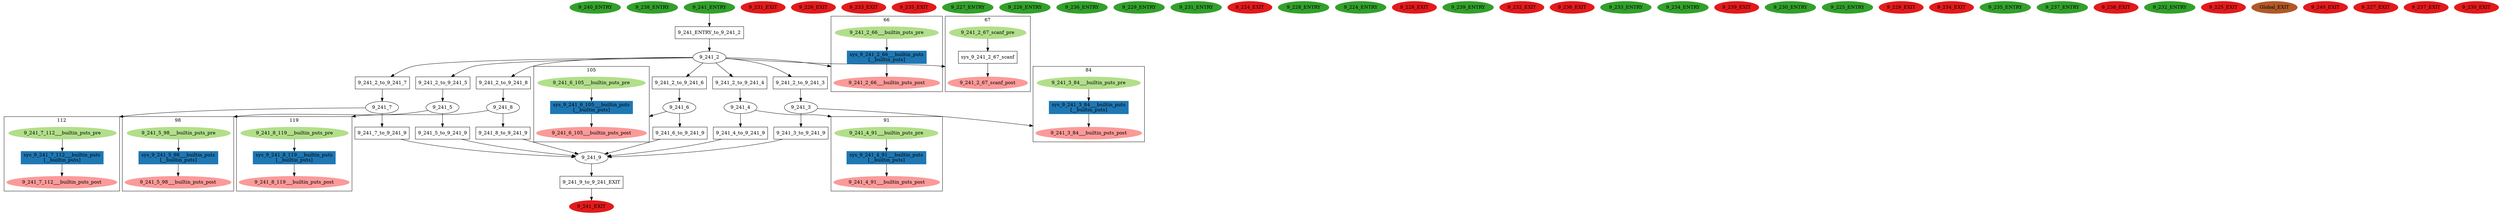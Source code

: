 digraph model { 
compound=true; 
node  [style="filled", colorscheme="paired12"];  "9_240_ENTRY" [shape=ellipse, color=4, style=filled];
  "9_238_ENTRY" [shape=ellipse, color=4, style=filled];
  "9_241_EXIT" [shape=ellipse, color=6, style=filled];
  "9_241_2" [shape=ellipse, style=""];
subgraph "cluster_9_241_2_66" { 
label="66"  "9_241_2_66___builtin_puts_post" [shape=ellipse, style=""];
  "9_241_2_66___builtin_puts_pre" [shape=ellipse, style=""];
  "sys_9_241_2_66___builtin_puts" [shape=box, style=""];
  "sys_9_241_2_66___builtin_puts" [color=2, style=filled];
  "sys_9_241_2_66___builtin_puts" [label="sys_9_241_2_66___builtin_puts\n[__builtin_puts]"];
  "9_241_2_66___builtin_puts_pre" -> "sys_9_241_2_66___builtin_puts" [label="", arrowhead="normal"];
  "sys_9_241_2_66___builtin_puts" -> "9_241_2_66___builtin_puts_post" [label="", arrowhead="normal"];
}
  "9_241_2" -> "9_241_2_66___builtin_puts_post" [lhead="cluster_9_241_2_66"];
  "9_241_2_66___builtin_puts_pre" [color=3, style=filled];
  "9_241_2_66___builtin_puts_post" [color=5, style=filled];
subgraph "cluster_9_241_2_67" { 
label="67"  "9_241_2_67_scanf_post" [shape=ellipse, style=""];
  "9_241_2_67_scanf_pre" [shape=ellipse, style=""];
  "sys_9_241_2_67_scanf" [shape=box, style=""];
  "sys_9_241_2_67_scanf" [label="sys_9_241_2_67_scanf\n"];
  "9_241_2_67_scanf_pre" -> "sys_9_241_2_67_scanf" [label="", arrowhead="normal"];
  "sys_9_241_2_67_scanf" -> "9_241_2_67_scanf_post" [label="", arrowhead="normal"];
}
  "9_241_2" -> "9_241_2_67_scanf_post" [lhead="cluster_9_241_2_67"];
  "9_241_2_67_scanf_pre" [color=3, style=filled];
  "9_241_2_67_scanf_post" [color=5, style=filled];
  "9_231_EXIT" [shape=ellipse, color=6, style=filled];
  "9_241_3" [shape=ellipse, style=""];
subgraph "cluster_9_241_3_84" { 
label="84"  "9_241_3_84___builtin_puts_post" [shape=ellipse, style=""];
  "9_241_3_84___builtin_puts_pre" [shape=ellipse, style=""];
  "sys_9_241_3_84___builtin_puts" [shape=box, style=""];
  "sys_9_241_3_84___builtin_puts" [color=2, style=filled];
  "sys_9_241_3_84___builtin_puts" [label="sys_9_241_3_84___builtin_puts\n[__builtin_puts]"];
  "9_241_3_84___builtin_puts_pre" -> "sys_9_241_3_84___builtin_puts" [label="", arrowhead="normal"];
  "sys_9_241_3_84___builtin_puts" -> "9_241_3_84___builtin_puts_post" [label="", arrowhead="normal"];
}
  "9_241_3" -> "9_241_3_84___builtin_puts_post" [lhead="cluster_9_241_3_84"];
  "9_241_3_84___builtin_puts_pre" [color=3, style=filled];
  "9_241_3_84___builtin_puts_post" [color=5, style=filled];
  "9_241_4" [shape=ellipse, style=""];
subgraph "cluster_9_241_4_91" { 
label="91"  "9_241_4_91___builtin_puts_pre" [shape=ellipse, style=""];
  "9_241_4_91___builtin_puts_post" [shape=ellipse, style=""];
  "sys_9_241_4_91___builtin_puts" [shape=box, style=""];
  "sys_9_241_4_91___builtin_puts" [color=2, style=filled];
  "sys_9_241_4_91___builtin_puts" [label="sys_9_241_4_91___builtin_puts\n[__builtin_puts]"];
  "sys_9_241_4_91___builtin_puts" -> "9_241_4_91___builtin_puts_post" [label="", arrowhead="normal"];
  "9_241_4_91___builtin_puts_pre" -> "sys_9_241_4_91___builtin_puts" [label="", arrowhead="normal"];
}
  "9_241_4" -> "9_241_4_91___builtin_puts_pre" [lhead="cluster_9_241_4_91"];
  "9_241_4_91___builtin_puts_pre" [color=3, style=filled];
  "9_241_4_91___builtin_puts_post" [color=5, style=filled];
  "9_226_EXIT" [shape=ellipse, color=6, style=filled];
  "9_233_EXIT" [shape=ellipse, color=6, style=filled];
  "9_241_5" [shape=ellipse, style=""];
subgraph "cluster_9_241_5_98" { 
label="98"  "9_241_5_98___builtin_puts_pre" [shape=ellipse, style=""];
  "9_241_5_98___builtin_puts_post" [shape=ellipse, style=""];
  "sys_9_241_5_98___builtin_puts" [shape=box, style=""];
  "sys_9_241_5_98___builtin_puts" [color=2, style=filled];
  "sys_9_241_5_98___builtin_puts" [label="sys_9_241_5_98___builtin_puts\n[__builtin_puts]"];
  "9_241_5_98___builtin_puts_pre" -> "sys_9_241_5_98___builtin_puts" [label="", arrowhead="normal"];
  "sys_9_241_5_98___builtin_puts" -> "9_241_5_98___builtin_puts_post" [label="", arrowhead="normal"];
}
  "9_241_5" -> "9_241_5_98___builtin_puts_pre" [lhead="cluster_9_241_5_98"];
  "9_241_5_98___builtin_puts_pre" [color=3, style=filled];
  "9_241_5_98___builtin_puts_post" [color=5, style=filled];
  "9_235_EXIT" [shape=ellipse, color=6, style=filled];
  "9_227_ENTRY" [shape=ellipse, color=4, style=filled];
  "9_226_ENTRY" [shape=ellipse, color=4, style=filled];
  "9_236_ENTRY" [shape=ellipse, color=4, style=filled];
  "9_229_ENTRY" [shape=ellipse, color=4, style=filled];
  "9_231_ENTRY" [shape=ellipse, color=4, style=filled];
  "9_224_EXIT" [shape=ellipse, color=6, style=filled];
  "9_228_ENTRY" [shape=ellipse, color=4, style=filled];
  "9_224_ENTRY" [shape=ellipse, color=4, style=filled];
  "9_228_EXIT" [shape=ellipse, color=6, style=filled];
  "9_239_ENTRY" [shape=ellipse, color=4, style=filled];
  "9_232_EXIT" [shape=ellipse, color=6, style=filled];
  "9_236_EXIT" [shape=ellipse, color=6, style=filled];
  "9_233_ENTRY" [shape=ellipse, color=4, style=filled];
  "9_234_ENTRY" [shape=ellipse, color=4, style=filled];
  "9_239_EXIT" [shape=ellipse, color=6, style=filled];
  "9_230_ENTRY" [shape=ellipse, color=4, style=filled];
  "9_225_ENTRY" [shape=ellipse, color=4, style=filled];
  "9_229_EXIT" [shape=ellipse, color=6, style=filled];
  "9_234_EXIT" [shape=ellipse, color=6, style=filled];
  "9_235_ENTRY" [shape=ellipse, color=4, style=filled];
  "9_237_ENTRY" [shape=ellipse, color=4, style=filled];
  "9_238_EXIT" [shape=ellipse, color=6, style=filled];
  "9_232_ENTRY" [shape=ellipse, color=4, style=filled];
  "9_241_ENTRY" [shape=ellipse, color=4, style=filled];
  "9_225_EXIT" [shape=ellipse, color=6, style=filled];
  "Global_EXIT" [shape=ellipse, color=12, style=filled];
  "9_240_EXIT" [shape=ellipse, color=6, style=filled];
  "9_241_9" [shape=ellipse, style=""];
  "9_227_EXIT" [shape=ellipse, color=6, style=filled];
  "9_241_8" [shape=ellipse, style=""];
subgraph "cluster_9_241_8_119" { 
label="119"  "9_241_8_119___builtin_puts_pre" [shape=ellipse, style=""];
  "9_241_8_119___builtin_puts_post" [shape=ellipse, style=""];
  "sys_9_241_8_119___builtin_puts" [shape=box, style=""];
  "sys_9_241_8_119___builtin_puts" [color=2, style=filled];
  "sys_9_241_8_119___builtin_puts" [label="sys_9_241_8_119___builtin_puts\n[__builtin_puts]"];
  "9_241_8_119___builtin_puts_pre" -> "sys_9_241_8_119___builtin_puts" [label="", arrowhead="normal"];
  "sys_9_241_8_119___builtin_puts" -> "9_241_8_119___builtin_puts_post" [label="", arrowhead="normal"];
}
  "9_241_8" -> "9_241_8_119___builtin_puts_pre" [lhead="cluster_9_241_8_119"];
  "9_241_8_119___builtin_puts_pre" [color=3, style=filled];
  "9_241_8_119___builtin_puts_post" [color=5, style=filled];
  "9_241_7" [shape=ellipse, style=""];
subgraph "cluster_9_241_7_112" { 
label="112"  "9_241_7_112___builtin_puts_pre" [shape=ellipse, style=""];
  "9_241_7_112___builtin_puts_post" [shape=ellipse, style=""];
  "sys_9_241_7_112___builtin_puts" [shape=box, style=""];
  "sys_9_241_7_112___builtin_puts" [color=2, style=filled];
  "sys_9_241_7_112___builtin_puts" [label="sys_9_241_7_112___builtin_puts\n[__builtin_puts]"];
  "sys_9_241_7_112___builtin_puts" -> "9_241_7_112___builtin_puts_post" [label="", arrowhead="normal"];
  "9_241_7_112___builtin_puts_pre" -> "sys_9_241_7_112___builtin_puts" [label="", arrowhead="normal"];
}
  "9_241_7" -> "9_241_7_112___builtin_puts_pre" [lhead="cluster_9_241_7_112"];
  "9_241_7_112___builtin_puts_pre" [color=3, style=filled];
  "9_241_7_112___builtin_puts_post" [color=5, style=filled];
  "9_241_6" [shape=ellipse, style=""];
subgraph "cluster_9_241_6_105" { 
label="105"  "9_241_6_105___builtin_puts_post" [shape=ellipse, style=""];
  "9_241_6_105___builtin_puts_pre" [shape=ellipse, style=""];
  "sys_9_241_6_105___builtin_puts" [shape=box, style=""];
  "sys_9_241_6_105___builtin_puts" [color=2, style=filled];
  "sys_9_241_6_105___builtin_puts" [label="sys_9_241_6_105___builtin_puts\n[__builtin_puts]"];
  "9_241_6_105___builtin_puts_pre" -> "sys_9_241_6_105___builtin_puts" [label="", arrowhead="normal"];
  "sys_9_241_6_105___builtin_puts" -> "9_241_6_105___builtin_puts_post" [label="", arrowhead="normal"];
}
  "9_241_6" -> "9_241_6_105___builtin_puts_post" [lhead="cluster_9_241_6_105"];
  "9_241_6_105___builtin_puts_pre" [color=3, style=filled];
  "9_241_6_105___builtin_puts_post" [color=5, style=filled];
  "9_237_EXIT" [shape=ellipse, color=6, style=filled];
  "9_230_EXIT" [shape=ellipse, color=6, style=filled];
  "9_241_6_to_9_241_9" [shape=box, style=""];
  "9_241_6_to_9_241_9" [label="9_241_6_to_9_241_9\n"];
  "9_241_5_to_9_241_9" [shape=box, style=""];
  "9_241_5_to_9_241_9" [label="9_241_5_to_9_241_9\n"];
  "9_241_2_to_9_241_7" [shape=box, style=""];
  "9_241_2_to_9_241_7" [label="9_241_2_to_9_241_7\n"];
  "9_241_9_to_9_241_EXIT" [shape=box, style=""];
  "9_241_9_to_9_241_EXIT" [label="9_241_9_to_9_241_EXIT\n"];
  "9_241_2_to_9_241_8" [shape=box, style=""];
  "9_241_2_to_9_241_8" [label="9_241_2_to_9_241_8\n"];
  "9_241_4_to_9_241_9" [shape=box, style=""];
  "9_241_4_to_9_241_9" [label="9_241_4_to_9_241_9\n"];
  "9_241_2_to_9_241_6" [shape=box, style=""];
  "9_241_2_to_9_241_6" [label="9_241_2_to_9_241_6\n"];
  "9_241_2_to_9_241_5" [shape=box, style=""];
  "9_241_2_to_9_241_5" [label="9_241_2_to_9_241_5\n"];
  "9_241_7_to_9_241_9" [shape=box, style=""];
  "9_241_7_to_9_241_9" [label="9_241_7_to_9_241_9\n"];
  "9_241_2_to_9_241_4" [shape=box, style=""];
  "9_241_2_to_9_241_4" [label="9_241_2_to_9_241_4\n"];
  "9_241_2_to_9_241_3" [shape=box, style=""];
  "9_241_2_to_9_241_3" [label="9_241_2_to_9_241_3\n"];
  "9_241_ENTRY_to_9_241_2" [shape=box, style=""];
  "9_241_ENTRY_to_9_241_2" [label="9_241_ENTRY_to_9_241_2\n"];
  "9_241_8_to_9_241_9" [shape=box, style=""];
  "9_241_8_to_9_241_9" [label="9_241_8_to_9_241_9\n"];
  "9_241_3_to_9_241_9" [shape=box, style=""];
  "9_241_3_to_9_241_9" [label="9_241_3_to_9_241_9\n"];
  "9_241_6_to_9_241_9" -> "9_241_9" [label="", arrowhead="normal"];
  "9_241_7" -> "9_241_7_to_9_241_9" [label="", arrowhead="normal"];
  "9_241_9" -> "9_241_9_to_9_241_EXIT" [label="", arrowhead="normal"];
  "9_241_2" -> "9_241_2_to_9_241_5" [label="", arrowhead="normal"];
  "9_241_2_to_9_241_4" -> "9_241_4" [label="", arrowhead="normal"];
  "9_241_3" -> "9_241_3_to_9_241_9" [label="", arrowhead="normal"];
  "9_241_2_to_9_241_6" -> "9_241_6" [label="", arrowhead="normal"];
  "9_241_8" -> "9_241_8_to_9_241_9" [label="", arrowhead="normal"];
  "9_241_2" -> "9_241_2_to_9_241_7" [label="", arrowhead="normal"];
  "9_241_8_to_9_241_9" -> "9_241_9" [label="", arrowhead="normal"];
  "9_241_2" -> "9_241_2_to_9_241_3" [label="", arrowhead="normal"];
  "9_241_5_to_9_241_9" -> "9_241_9" [label="", arrowhead="normal"];
  "9_241_4_to_9_241_9" -> "9_241_9" [label="", arrowhead="normal"];
  "9_241_2_to_9_241_8" -> "9_241_8" [label="", arrowhead="normal"];
  "9_241_ENTRY" -> "9_241_ENTRY_to_9_241_2" [label="", arrowhead="normal"];
  "9_241_2_to_9_241_3" -> "9_241_3" [label="", arrowhead="normal"];
  "9_241_2" -> "9_241_2_to_9_241_4" [label="", arrowhead="normal"];
  "9_241_2_to_9_241_7" -> "9_241_7" [label="", arrowhead="normal"];
  "9_241_2_to_9_241_5" -> "9_241_5" [label="", arrowhead="normal"];
  "9_241_ENTRY_to_9_241_2" -> "9_241_2" [label="", arrowhead="normal"];
  "9_241_9_to_9_241_EXIT" -> "9_241_EXIT" [label="", arrowhead="normal"];
  "9_241_2" -> "9_241_2_to_9_241_8" [label="", arrowhead="normal"];
  "9_241_3_to_9_241_9" -> "9_241_9" [label="", arrowhead="normal"];
  "9_241_5" -> "9_241_5_to_9_241_9" [label="", arrowhead="normal"];
  "9_241_2" -> "9_241_2_to_9_241_6" [label="", arrowhead="normal"];
  "9_241_4" -> "9_241_4_to_9_241_9" [label="", arrowhead="normal"];
  "9_241_6" -> "9_241_6_to_9_241_9" [label="", arrowhead="normal"];
  "9_241_7_to_9_241_9" -> "9_241_9" [label="", arrowhead="normal"];
}
